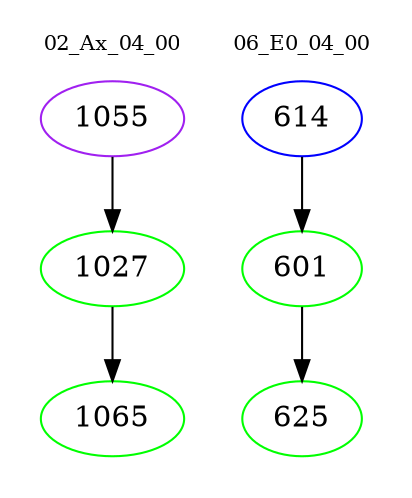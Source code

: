 digraph{
subgraph cluster_0 {
color = white
label = "02_Ax_04_00";
fontsize=10;
T0_1055 [label="1055", color="purple"]
T0_1055 -> T0_1027 [color="black"]
T0_1027 [label="1027", color="green"]
T0_1027 -> T0_1065 [color="black"]
T0_1065 [label="1065", color="green"]
}
subgraph cluster_1 {
color = white
label = "06_E0_04_00";
fontsize=10;
T1_614 [label="614", color="blue"]
T1_614 -> T1_601 [color="black"]
T1_601 [label="601", color="green"]
T1_601 -> T1_625 [color="black"]
T1_625 [label="625", color="green"]
}
}
